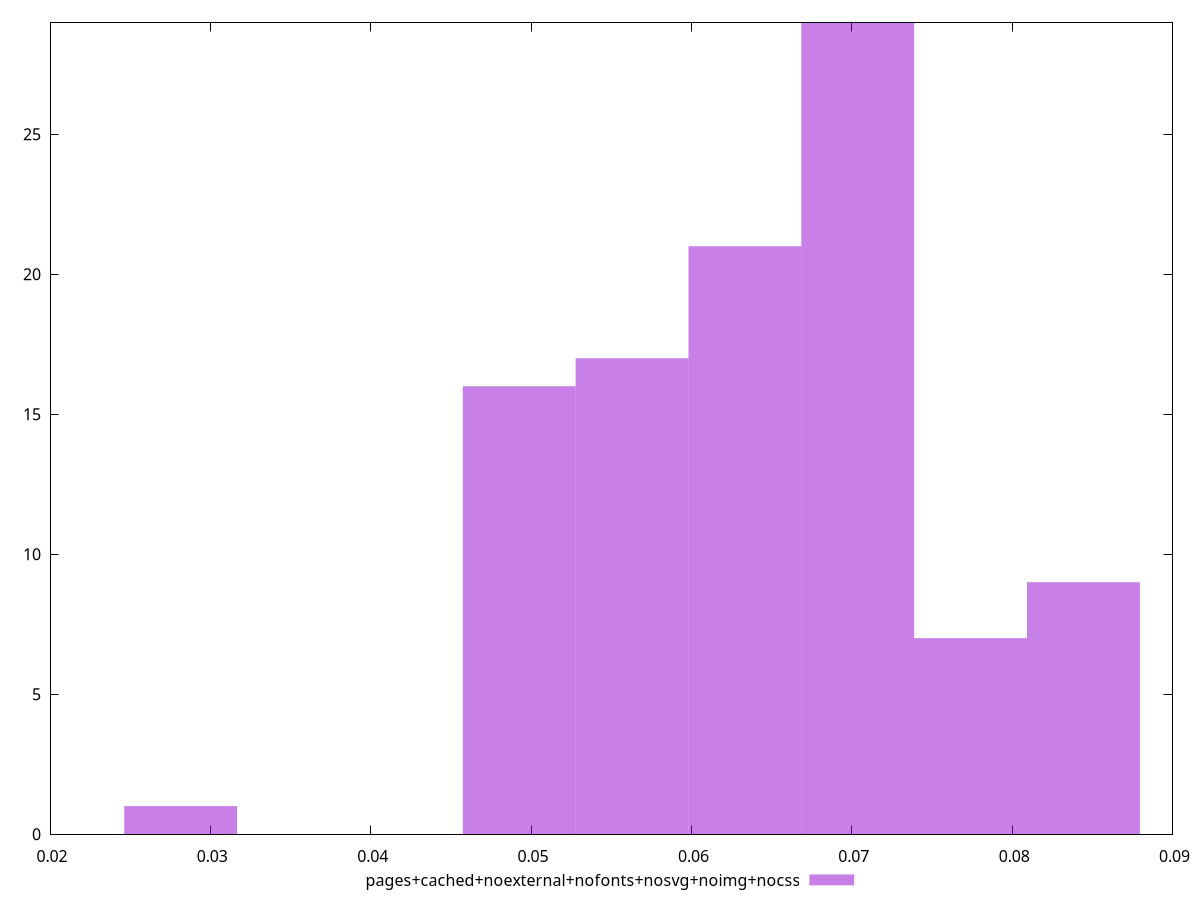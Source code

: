 $_pagesCachedNoexternalNofontsNosvgNoimgNocss <<EOF
0.06333424892450236 21
0.056297110155113204 17
0.0844456652326698 9
0.07740852646328066 7
0.07037138769389151 29
0.049259971385724056 16
0.028148555077556602 1
EOF
set key outside below
set terminal pngcairo
set output "report_00006_2020-11-02T20-21-41.718Z/network-rtt/pages+cached+noexternal+nofonts+nosvg+noimg+nocss//raw_hist.png"
set yrange [0:29]
set boxwidth 0.0070371387693891506
set style fill transparent solid 0.5 noborder
plot $_pagesCachedNoexternalNofontsNosvgNoimgNocss title "pages+cached+noexternal+nofonts+nosvg+noimg+nocss" with boxes ,